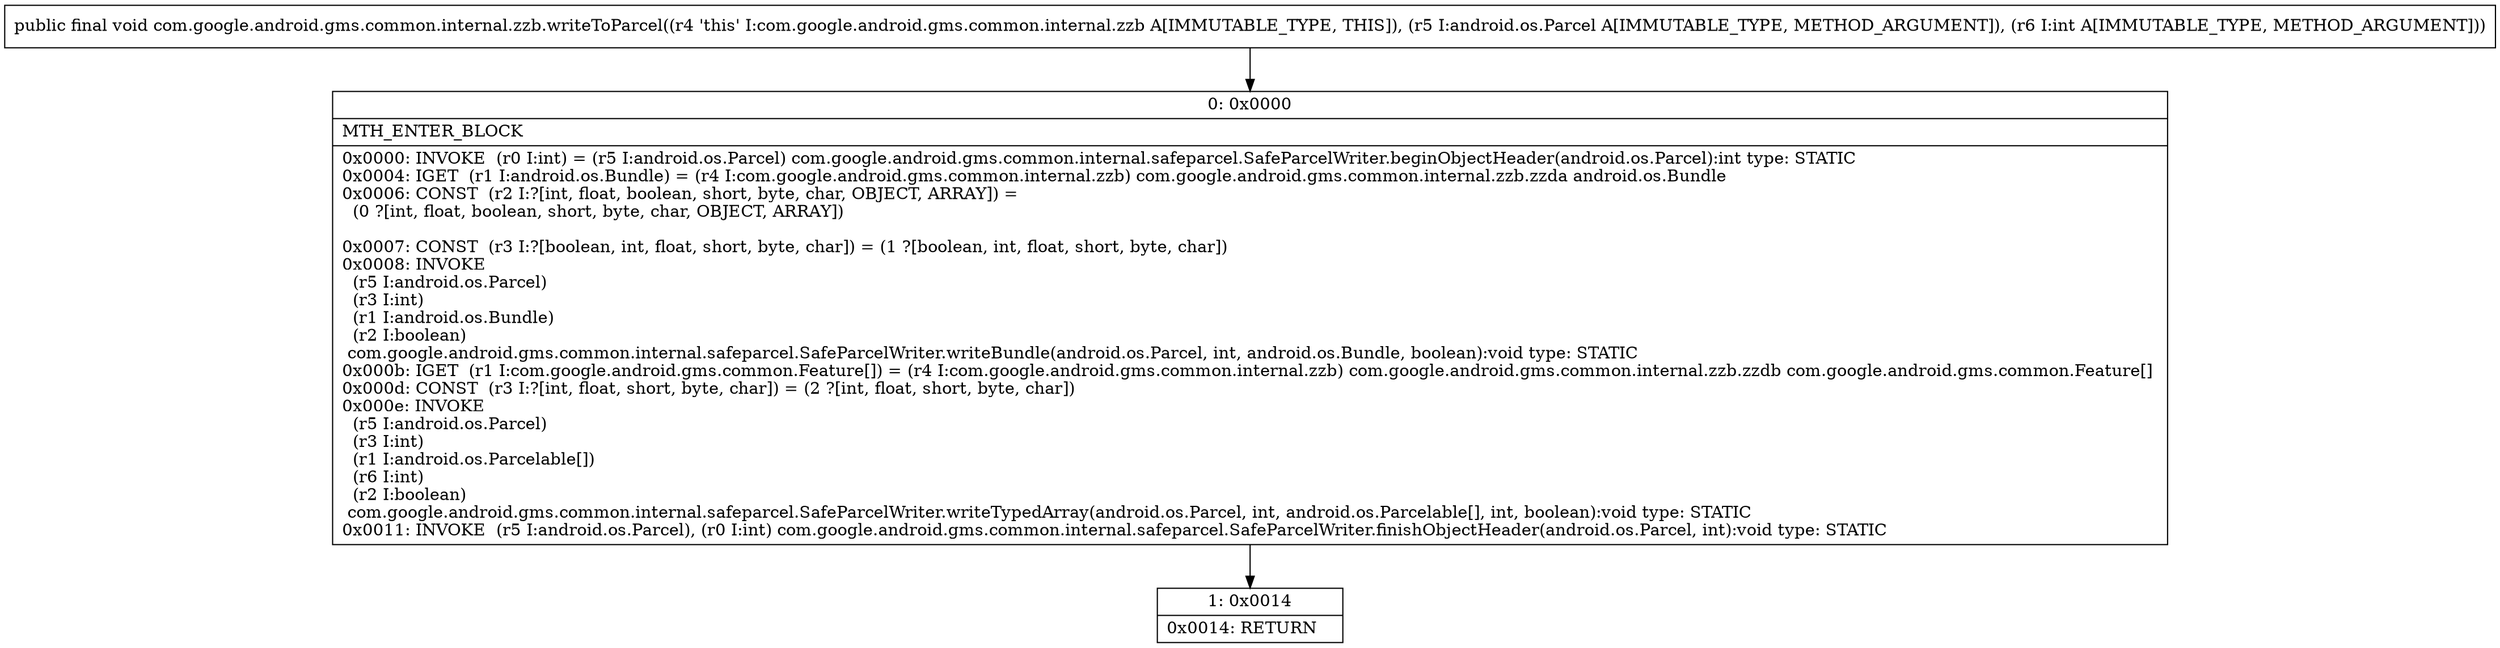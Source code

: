 digraph "CFG forcom.google.android.gms.common.internal.zzb.writeToParcel(Landroid\/os\/Parcel;I)V" {
Node_0 [shape=record,label="{0\:\ 0x0000|MTH_ENTER_BLOCK\l|0x0000: INVOKE  (r0 I:int) = (r5 I:android.os.Parcel) com.google.android.gms.common.internal.safeparcel.SafeParcelWriter.beginObjectHeader(android.os.Parcel):int type: STATIC \l0x0004: IGET  (r1 I:android.os.Bundle) = (r4 I:com.google.android.gms.common.internal.zzb) com.google.android.gms.common.internal.zzb.zzda android.os.Bundle \l0x0006: CONST  (r2 I:?[int, float, boolean, short, byte, char, OBJECT, ARRAY]) = \l  (0 ?[int, float, boolean, short, byte, char, OBJECT, ARRAY])\l \l0x0007: CONST  (r3 I:?[boolean, int, float, short, byte, char]) = (1 ?[boolean, int, float, short, byte, char]) \l0x0008: INVOKE  \l  (r5 I:android.os.Parcel)\l  (r3 I:int)\l  (r1 I:android.os.Bundle)\l  (r2 I:boolean)\l com.google.android.gms.common.internal.safeparcel.SafeParcelWriter.writeBundle(android.os.Parcel, int, android.os.Bundle, boolean):void type: STATIC \l0x000b: IGET  (r1 I:com.google.android.gms.common.Feature[]) = (r4 I:com.google.android.gms.common.internal.zzb) com.google.android.gms.common.internal.zzb.zzdb com.google.android.gms.common.Feature[] \l0x000d: CONST  (r3 I:?[int, float, short, byte, char]) = (2 ?[int, float, short, byte, char]) \l0x000e: INVOKE  \l  (r5 I:android.os.Parcel)\l  (r3 I:int)\l  (r1 I:android.os.Parcelable[])\l  (r6 I:int)\l  (r2 I:boolean)\l com.google.android.gms.common.internal.safeparcel.SafeParcelWriter.writeTypedArray(android.os.Parcel, int, android.os.Parcelable[], int, boolean):void type: STATIC \l0x0011: INVOKE  (r5 I:android.os.Parcel), (r0 I:int) com.google.android.gms.common.internal.safeparcel.SafeParcelWriter.finishObjectHeader(android.os.Parcel, int):void type: STATIC \l}"];
Node_1 [shape=record,label="{1\:\ 0x0014|0x0014: RETURN   \l}"];
MethodNode[shape=record,label="{public final void com.google.android.gms.common.internal.zzb.writeToParcel((r4 'this' I:com.google.android.gms.common.internal.zzb A[IMMUTABLE_TYPE, THIS]), (r5 I:android.os.Parcel A[IMMUTABLE_TYPE, METHOD_ARGUMENT]), (r6 I:int A[IMMUTABLE_TYPE, METHOD_ARGUMENT])) }"];
MethodNode -> Node_0;
Node_0 -> Node_1;
}

